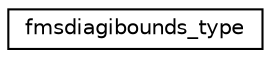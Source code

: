 digraph "Graphical Class Hierarchy"
{
 // INTERACTIVE_SVG=YES
 // LATEX_PDF_SIZE
  edge [fontname="Helvetica",fontsize="10",labelfontname="Helvetica",labelfontsize="10"];
  node [fontname="Helvetica",fontsize="10",shape=record];
  rankdir="LR";
  Node0 [label="fmsdiagibounds_type",height=0.2,width=0.4,color="black", fillcolor="white", style="filled",URL="$structfms__diag__bbox__mod_1_1fmsdiagibounds__type.html",tooltip="Data structure holding a 3D bounding box. It is commonlyused to represent the interval bounds or limi..."];
}
